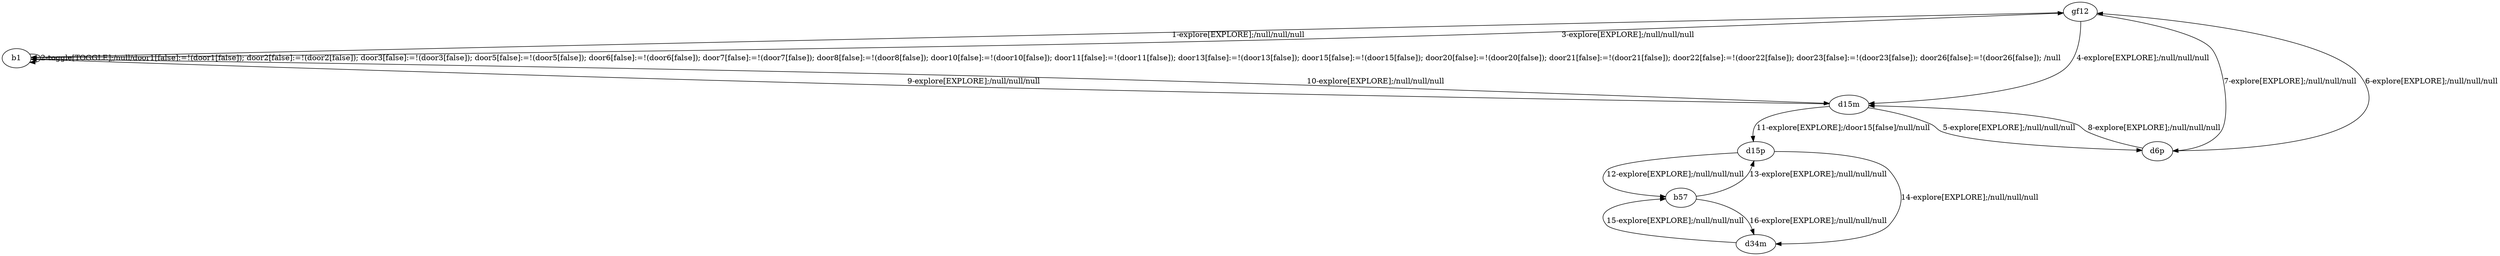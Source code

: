 # Total number of goals covered by this test: 1
# b57 --> d34m

digraph g {
"gf12" -> "b1" [label = "1-explore[EXPLORE];/null/null/null"];
"b1" -> "b1" [label = "2-toggle[TOGGLE];/null/door1[false]:=!(door1[false]); door2[false]:=!(door2[false]); door3[false]:=!(door3[false]); door5[false]:=!(door5[false]); door6[false]:=!(door6[false]); door7[false]:=!(door7[false]); door8[false]:=!(door8[false]); door10[false]:=!(door10[false]); door11[false]:=!(door11[false]); door13[false]:=!(door13[false]); door15[false]:=!(door15[false]); door20[false]:=!(door20[false]); door21[false]:=!(door21[false]); door22[false]:=!(door22[false]); door23[false]:=!(door23[false]); door26[false]:=!(door26[false]); /null"];
"b1" -> "gf12" [label = "3-explore[EXPLORE];/null/null/null"];
"gf12" -> "d15m" [label = "4-explore[EXPLORE];/null/null/null"];
"d15m" -> "d6p" [label = "5-explore[EXPLORE];/null/null/null"];
"d6p" -> "gf12" [label = "6-explore[EXPLORE];/null/null/null"];
"gf12" -> "d6p" [label = "7-explore[EXPLORE];/null/null/null"];
"d6p" -> "d15m" [label = "8-explore[EXPLORE];/null/null/null"];
"d15m" -> "b1" [label = "9-explore[EXPLORE];/null/null/null"];
"b1" -> "d15m" [label = "10-explore[EXPLORE];/null/null/null"];
"d15m" -> "d15p" [label = "11-explore[EXPLORE];/door15[false]/null/null"];
"d15p" -> "b57" [label = "12-explore[EXPLORE];/null/null/null"];
"b57" -> "d15p" [label = "13-explore[EXPLORE];/null/null/null"];
"d15p" -> "d34m" [label = "14-explore[EXPLORE];/null/null/null"];
"d34m" -> "b57" [label = "15-explore[EXPLORE];/null/null/null"];
"b57" -> "d34m" [label = "16-explore[EXPLORE];/null/null/null"];
}